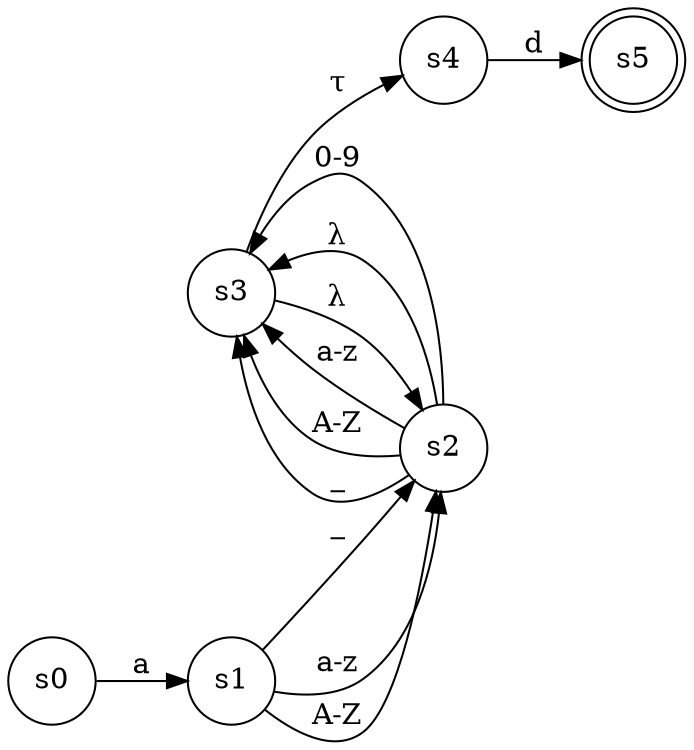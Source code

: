 digraph finite_state_machine {
	rankdir=LR;
	size="8,5"
	node [shape = doublecircle]; s5;
	node [shape = circle];
	s0 -> s1 [ label = "a" ];
	s1 -> s2 [ label = "a-z" ];
	s1 -> s2 [ label = "A-Z" ];
	s1 -> s2 [ label = "_" ];
	s2 -> s3 [ label = "a-z" ];
	s2 -> s3 [ label = "A-Z" ];
	s2 -> s3 [ label = "_" ];
	s2 -> s3 [ label = "0-9" ];
	s2 -> s3 [ label = "λ" ];
	s3 -> s2 [ label = "λ" ];
	s3 -> s4 [ label = "τ" ];
	s4 -> s5 [ label = "d" ];
}
